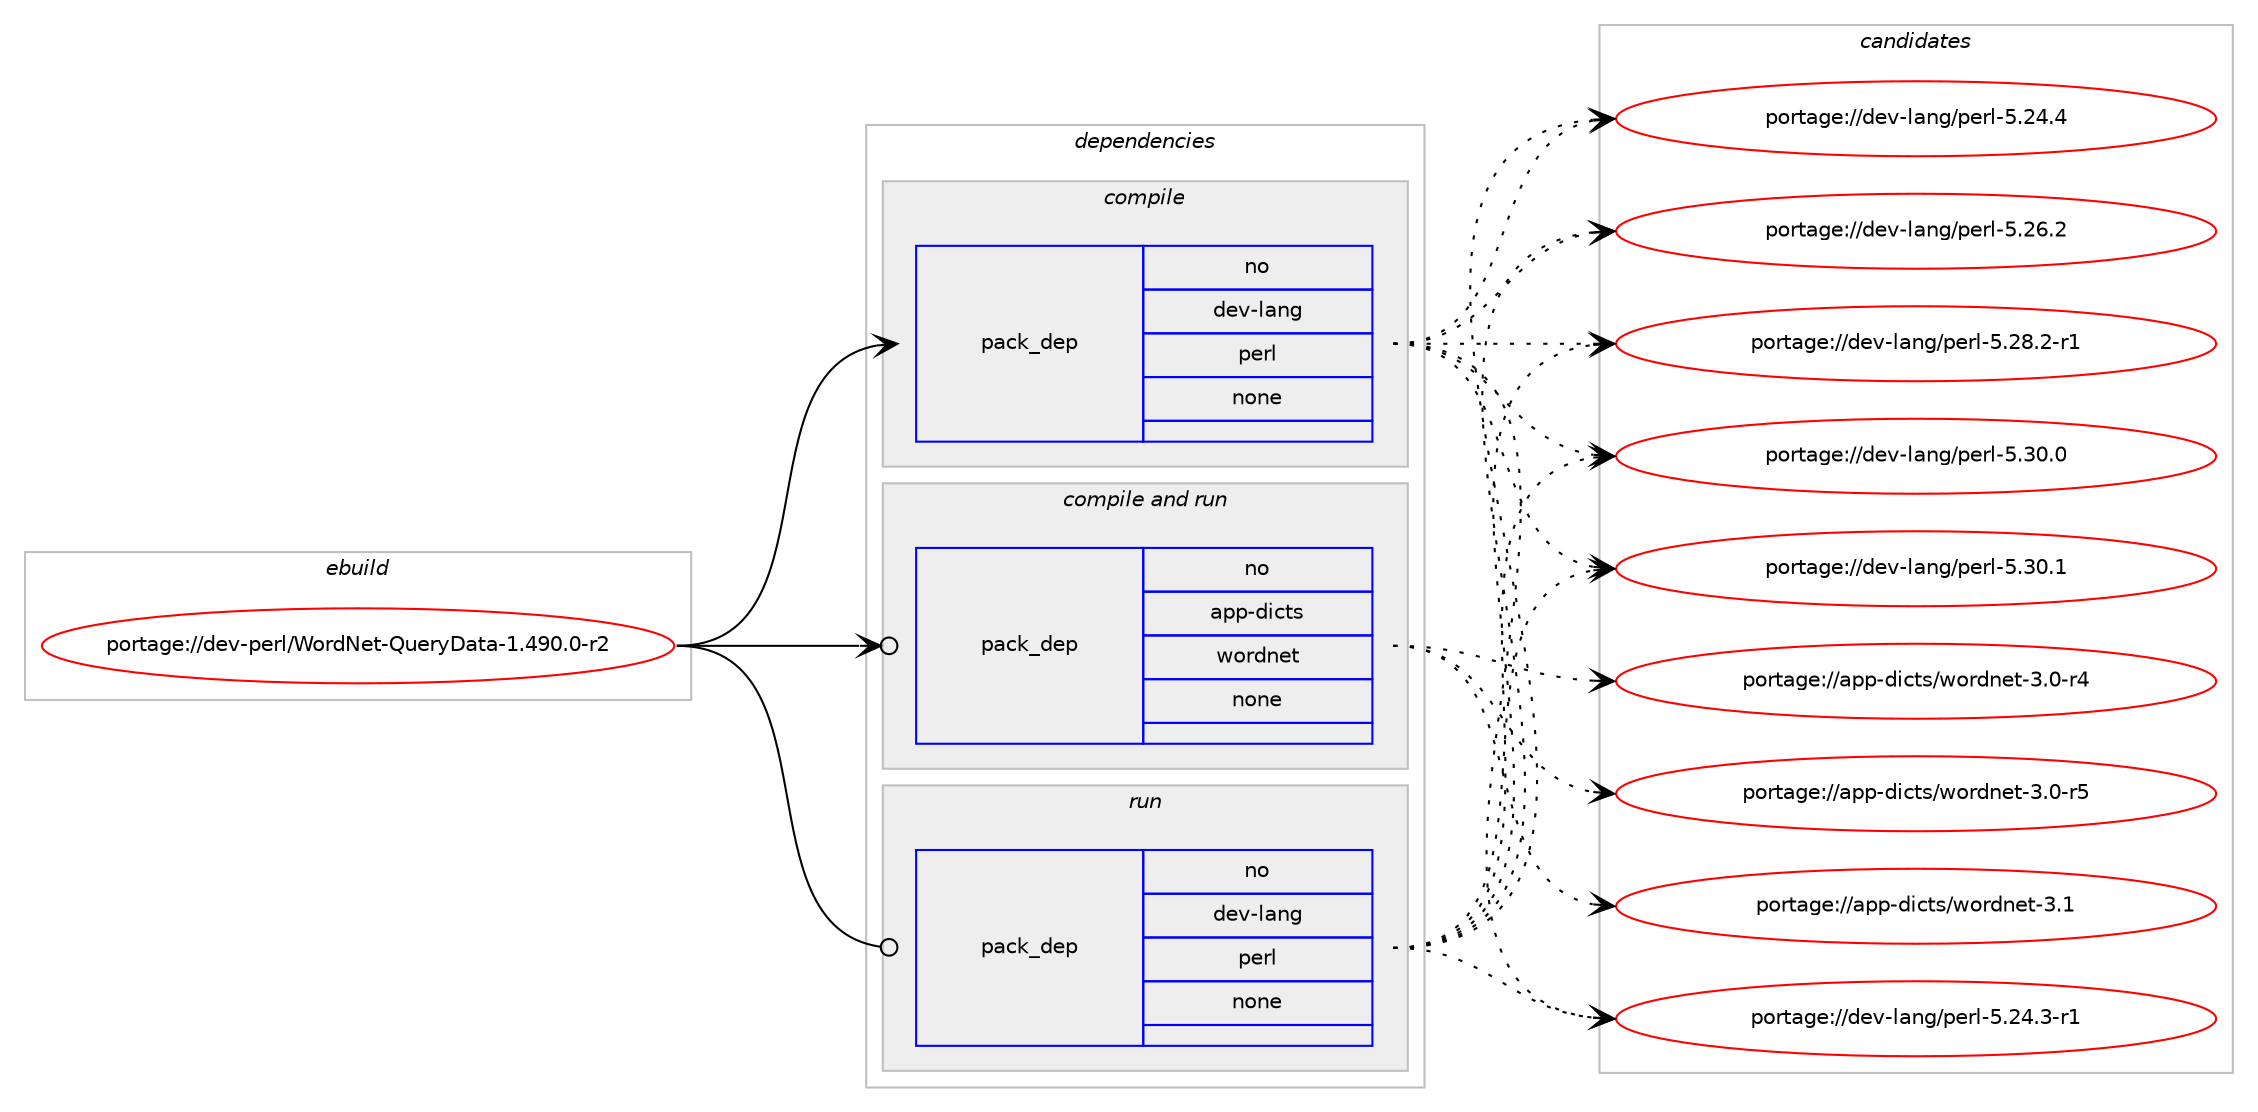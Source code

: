 digraph prolog {

# *************
# Graph options
# *************

newrank=true;
concentrate=true;
compound=true;
graph [rankdir=LR,fontname=Helvetica,fontsize=10,ranksep=1.5];#, ranksep=2.5, nodesep=0.2];
edge  [arrowhead=vee];
node  [fontname=Helvetica,fontsize=10];

# **********
# The ebuild
# **********

subgraph cluster_leftcol {
color=gray;
rank=same;
label=<<i>ebuild</i>>;
id [label="portage://dev-perl/WordNet-QueryData-1.490.0-r2", color=red, width=4, href="../dev-perl/WordNet-QueryData-1.490.0-r2.svg"];
}

# ****************
# The dependencies
# ****************

subgraph cluster_midcol {
color=gray;
label=<<i>dependencies</i>>;
subgraph cluster_compile {
fillcolor="#eeeeee";
style=filled;
label=<<i>compile</i>>;
subgraph pack95701 {
dependency122740 [label=<<TABLE BORDER="0" CELLBORDER="1" CELLSPACING="0" CELLPADDING="4" WIDTH="220"><TR><TD ROWSPAN="6" CELLPADDING="30">pack_dep</TD></TR><TR><TD WIDTH="110">no</TD></TR><TR><TD>dev-lang</TD></TR><TR><TD>perl</TD></TR><TR><TD>none</TD></TR><TR><TD></TD></TR></TABLE>>, shape=none, color=blue];
}
id:e -> dependency122740:w [weight=20,style="solid",arrowhead="vee"];
}
subgraph cluster_compileandrun {
fillcolor="#eeeeee";
style=filled;
label=<<i>compile and run</i>>;
subgraph pack95702 {
dependency122741 [label=<<TABLE BORDER="0" CELLBORDER="1" CELLSPACING="0" CELLPADDING="4" WIDTH="220"><TR><TD ROWSPAN="6" CELLPADDING="30">pack_dep</TD></TR><TR><TD WIDTH="110">no</TD></TR><TR><TD>app-dicts</TD></TR><TR><TD>wordnet</TD></TR><TR><TD>none</TD></TR><TR><TD></TD></TR></TABLE>>, shape=none, color=blue];
}
id:e -> dependency122741:w [weight=20,style="solid",arrowhead="odotvee"];
}
subgraph cluster_run {
fillcolor="#eeeeee";
style=filled;
label=<<i>run</i>>;
subgraph pack95703 {
dependency122742 [label=<<TABLE BORDER="0" CELLBORDER="1" CELLSPACING="0" CELLPADDING="4" WIDTH="220"><TR><TD ROWSPAN="6" CELLPADDING="30">pack_dep</TD></TR><TR><TD WIDTH="110">no</TD></TR><TR><TD>dev-lang</TD></TR><TR><TD>perl</TD></TR><TR><TD>none</TD></TR><TR><TD></TD></TR></TABLE>>, shape=none, color=blue];
}
id:e -> dependency122742:w [weight=20,style="solid",arrowhead="odot"];
}
}

# **************
# The candidates
# **************

subgraph cluster_choices {
rank=same;
color=gray;
label=<<i>candidates</i>>;

subgraph choice95701 {
color=black;
nodesep=1;
choiceportage100101118451089711010347112101114108455346505246514511449 [label="portage://dev-lang/perl-5.24.3-r1", color=red, width=4,href="../dev-lang/perl-5.24.3-r1.svg"];
choiceportage10010111845108971101034711210111410845534650524652 [label="portage://dev-lang/perl-5.24.4", color=red, width=4,href="../dev-lang/perl-5.24.4.svg"];
choiceportage10010111845108971101034711210111410845534650544650 [label="portage://dev-lang/perl-5.26.2", color=red, width=4,href="../dev-lang/perl-5.26.2.svg"];
choiceportage100101118451089711010347112101114108455346505646504511449 [label="portage://dev-lang/perl-5.28.2-r1", color=red, width=4,href="../dev-lang/perl-5.28.2-r1.svg"];
choiceportage10010111845108971101034711210111410845534651484648 [label="portage://dev-lang/perl-5.30.0", color=red, width=4,href="../dev-lang/perl-5.30.0.svg"];
choiceportage10010111845108971101034711210111410845534651484649 [label="portage://dev-lang/perl-5.30.1", color=red, width=4,href="../dev-lang/perl-5.30.1.svg"];
dependency122740:e -> choiceportage100101118451089711010347112101114108455346505246514511449:w [style=dotted,weight="100"];
dependency122740:e -> choiceportage10010111845108971101034711210111410845534650524652:w [style=dotted,weight="100"];
dependency122740:e -> choiceportage10010111845108971101034711210111410845534650544650:w [style=dotted,weight="100"];
dependency122740:e -> choiceportage100101118451089711010347112101114108455346505646504511449:w [style=dotted,weight="100"];
dependency122740:e -> choiceportage10010111845108971101034711210111410845534651484648:w [style=dotted,weight="100"];
dependency122740:e -> choiceportage10010111845108971101034711210111410845534651484649:w [style=dotted,weight="100"];
}
subgraph choice95702 {
color=black;
nodesep=1;
choiceportage97112112451001059911611547119111114100110101116455146484511452 [label="portage://app-dicts/wordnet-3.0-r4", color=red, width=4,href="../app-dicts/wordnet-3.0-r4.svg"];
choiceportage97112112451001059911611547119111114100110101116455146484511453 [label="portage://app-dicts/wordnet-3.0-r5", color=red, width=4,href="../app-dicts/wordnet-3.0-r5.svg"];
choiceportage9711211245100105991161154711911111410011010111645514649 [label="portage://app-dicts/wordnet-3.1", color=red, width=4,href="../app-dicts/wordnet-3.1.svg"];
dependency122741:e -> choiceportage97112112451001059911611547119111114100110101116455146484511452:w [style=dotted,weight="100"];
dependency122741:e -> choiceportage97112112451001059911611547119111114100110101116455146484511453:w [style=dotted,weight="100"];
dependency122741:e -> choiceportage9711211245100105991161154711911111410011010111645514649:w [style=dotted,weight="100"];
}
subgraph choice95703 {
color=black;
nodesep=1;
choiceportage100101118451089711010347112101114108455346505246514511449 [label="portage://dev-lang/perl-5.24.3-r1", color=red, width=4,href="../dev-lang/perl-5.24.3-r1.svg"];
choiceportage10010111845108971101034711210111410845534650524652 [label="portage://dev-lang/perl-5.24.4", color=red, width=4,href="../dev-lang/perl-5.24.4.svg"];
choiceportage10010111845108971101034711210111410845534650544650 [label="portage://dev-lang/perl-5.26.2", color=red, width=4,href="../dev-lang/perl-5.26.2.svg"];
choiceportage100101118451089711010347112101114108455346505646504511449 [label="portage://dev-lang/perl-5.28.2-r1", color=red, width=4,href="../dev-lang/perl-5.28.2-r1.svg"];
choiceportage10010111845108971101034711210111410845534651484648 [label="portage://dev-lang/perl-5.30.0", color=red, width=4,href="../dev-lang/perl-5.30.0.svg"];
choiceportage10010111845108971101034711210111410845534651484649 [label="portage://dev-lang/perl-5.30.1", color=red, width=4,href="../dev-lang/perl-5.30.1.svg"];
dependency122742:e -> choiceportage100101118451089711010347112101114108455346505246514511449:w [style=dotted,weight="100"];
dependency122742:e -> choiceportage10010111845108971101034711210111410845534650524652:w [style=dotted,weight="100"];
dependency122742:e -> choiceportage10010111845108971101034711210111410845534650544650:w [style=dotted,weight="100"];
dependency122742:e -> choiceportage100101118451089711010347112101114108455346505646504511449:w [style=dotted,weight="100"];
dependency122742:e -> choiceportage10010111845108971101034711210111410845534651484648:w [style=dotted,weight="100"];
dependency122742:e -> choiceportage10010111845108971101034711210111410845534651484649:w [style=dotted,weight="100"];
}
}

}
